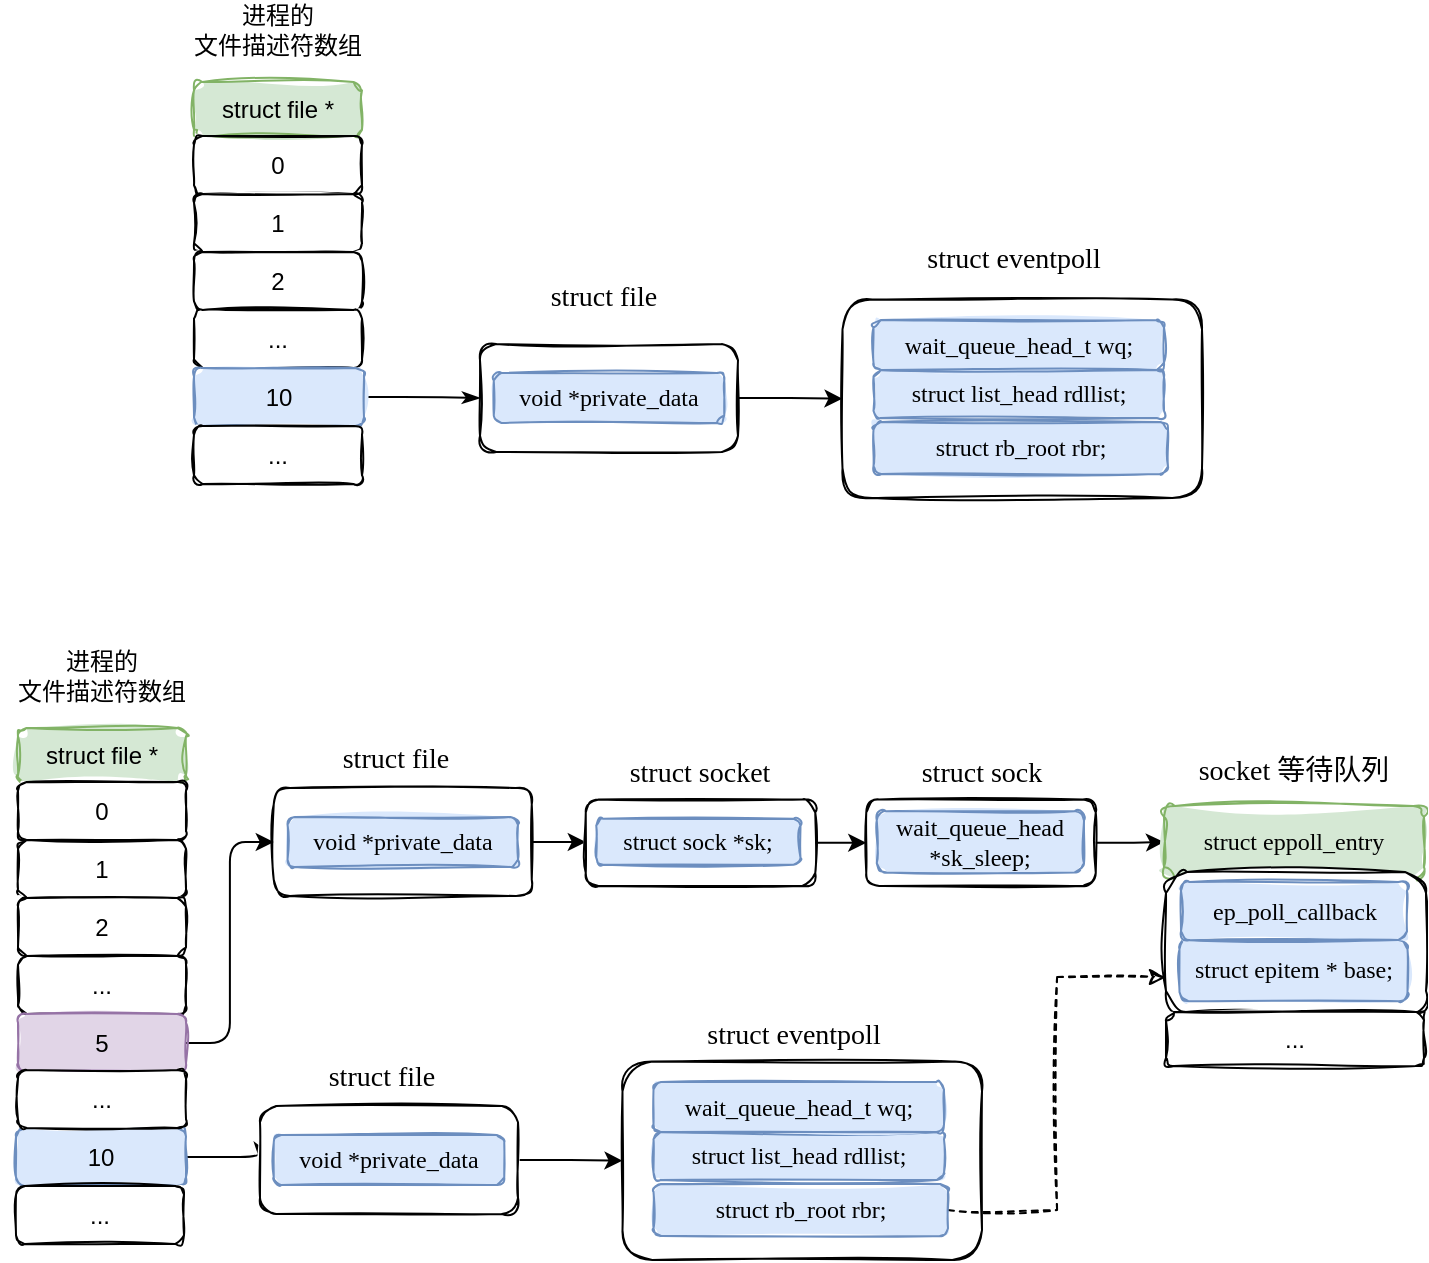<mxfile version="24.0.3" type="github">
  <diagram name="第 1 页" id="JRANshN7aokAH__0-TRH">
    <mxGraphModel dx="802" dy="464" grid="0" gridSize="10" guides="1" tooltips="1" connect="1" arrows="1" fold="1" page="1" pageScale="1" pageWidth="827" pageHeight="1169" math="0" shadow="0">
      <root>
        <mxCell id="0" />
        <mxCell id="1" parent="0" />
        <mxCell id="wQs4QJUI-x7t0GBL8plU-1" value="struct file *" style="rounded=1;whiteSpace=wrap;html=1;strokeWidth=1;fillWeight=4;hachureGap=8;hachureAngle=45;fillColor=#d5e8d4;strokeColor=#82b366;shadow=0;textShadow=0;sketch=1;curveFitting=1;jiggle=2;glass=0;fillStyle=solid;" vertex="1" parent="1">
          <mxGeometry x="137" y="46" width="84" height="28" as="geometry" />
        </mxCell>
        <mxCell id="wQs4QJUI-x7t0GBL8plU-2" value="0" style="rounded=1;whiteSpace=wrap;html=1;strokeWidth=1;fillWeight=4;hachureGap=8;hachureAngle=45;sketch=1;" vertex="1" parent="1">
          <mxGeometry x="137" y="73" width="84" height="29" as="geometry" />
        </mxCell>
        <mxCell id="wQs4QJUI-x7t0GBL8plU-3" value="1" style="rounded=1;whiteSpace=wrap;html=1;strokeWidth=1;fillWeight=4;hachureGap=8;hachureAngle=45;sketch=1;" vertex="1" parent="1">
          <mxGeometry x="137" y="102" width="84" height="29" as="geometry" />
        </mxCell>
        <mxCell id="wQs4QJUI-x7t0GBL8plU-4" value="2" style="rounded=1;whiteSpace=wrap;html=1;strokeWidth=1;fillWeight=4;hachureGap=8;hachureAngle=45;sketch=1;" vertex="1" parent="1">
          <mxGeometry x="137" y="131" width="84" height="29" as="geometry" />
        </mxCell>
        <mxCell id="wQs4QJUI-x7t0GBL8plU-5" value="..." style="rounded=1;whiteSpace=wrap;html=1;strokeWidth=1;fillWeight=4;hachureGap=8;hachureAngle=45;sketch=1;" vertex="1" parent="1">
          <mxGeometry x="137" y="160" width="84" height="29" as="geometry" />
        </mxCell>
        <mxCell id="wQs4QJUI-x7t0GBL8plU-15" style="edgeStyle=orthogonalEdgeStyle;rounded=1;orthogonalLoop=1;jettySize=auto;html=1;exitX=1;exitY=0.5;exitDx=0;exitDy=0;entryX=0;entryY=0.5;entryDx=0;entryDy=0;endArrow=classicThin;endFill=1;curved=0;" edge="1" parent="1" source="wQs4QJUI-x7t0GBL8plU-6" target="wQs4QJUI-x7t0GBL8plU-9">
          <mxGeometry relative="1" as="geometry" />
        </mxCell>
        <mxCell id="wQs4QJUI-x7t0GBL8plU-6" value="10" style="rounded=1;whiteSpace=wrap;html=1;strokeWidth=1;fillWeight=4;hachureGap=8;hachureAngle=45;sketch=1;fillColor=#dae8fc;strokeColor=#6c8ebf;fillStyle=solid;" vertex="1" parent="1">
          <mxGeometry x="137" y="189" width="85" height="29" as="geometry" />
        </mxCell>
        <mxCell id="wQs4QJUI-x7t0GBL8plU-7" value="..." style="rounded=1;whiteSpace=wrap;html=1;strokeWidth=1;fillWeight=4;hachureGap=8;hachureAngle=45;sketch=1;" vertex="1" parent="1">
          <mxGeometry x="137" y="218" width="84" height="29" as="geometry" />
        </mxCell>
        <mxCell id="wQs4QJUI-x7t0GBL8plU-8" value="进程的&lt;div&gt;文件描述符数组&lt;/div&gt;" style="text;html=1;align=center;verticalAlign=middle;whiteSpace=wrap;rounded=0;" vertex="1" parent="1">
          <mxGeometry x="128" y="5" width="102" height="29" as="geometry" />
        </mxCell>
        <mxCell id="wQs4QJUI-x7t0GBL8plU-23" style="edgeStyle=orthogonalEdgeStyle;rounded=0;orthogonalLoop=1;jettySize=auto;html=1;entryX=0;entryY=0.5;entryDx=0;entryDy=0;" edge="1" parent="1" source="wQs4QJUI-x7t0GBL8plU-9" target="wQs4QJUI-x7t0GBL8plU-17">
          <mxGeometry relative="1" as="geometry" />
        </mxCell>
        <mxCell id="wQs4QJUI-x7t0GBL8plU-9" value="" style="rounded=1;whiteSpace=wrap;html=1;strokeWidth=1;fillWeight=4;hachureGap=8;hachureAngle=45;sketch=1;fillStyle=solid;" vertex="1" parent="1">
          <mxGeometry x="280" y="177" width="129" height="54" as="geometry" />
        </mxCell>
        <mxCell id="wQs4QJUI-x7t0GBL8plU-10" value="&lt;font style=&quot;font-size: 14px;&quot; face=&quot;Comic Sans MS&quot;&gt;struct file&lt;/font&gt;" style="text;html=1;align=center;verticalAlign=middle;whiteSpace=wrap;rounded=0;" vertex="1" parent="1">
          <mxGeometry x="291.25" y="139" width="102" height="29" as="geometry" />
        </mxCell>
        <mxCell id="wQs4QJUI-x7t0GBL8plU-12" value="&lt;font face=&quot;Comic Sans MS&quot;&gt;void *private_data&lt;/font&gt;" style="rounded=1;whiteSpace=wrap;html=1;strokeWidth=1;fillWeight=4;hachureGap=8;hachureAngle=45;sketch=1;fillColor=#dae8fc;strokeColor=#6c8ebf;fillStyle=solid;" vertex="1" parent="1">
          <mxGeometry x="286.88" y="191.5" width="115.25" height="25" as="geometry" />
        </mxCell>
        <mxCell id="wQs4QJUI-x7t0GBL8plU-17" value="" style="rounded=1;whiteSpace=wrap;html=1;strokeWidth=1;fillWeight=4;hachureGap=8;hachureAngle=45;sketch=1;fillStyle=solid;" vertex="1" parent="1">
          <mxGeometry x="461.25" y="154.75" width="179.75" height="99.25" as="geometry" />
        </mxCell>
        <mxCell id="wQs4QJUI-x7t0GBL8plU-18" value="&lt;font style=&quot;font-size: 14px;&quot; face=&quot;Comic Sans MS&quot;&gt;struct eventpoll&lt;/font&gt;" style="text;html=1;align=center;verticalAlign=middle;whiteSpace=wrap;rounded=0;" vertex="1" parent="1">
          <mxGeometry x="464" y="122" width="165.75" height="26" as="geometry" />
        </mxCell>
        <mxCell id="wQs4QJUI-x7t0GBL8plU-19" value="&lt;font face=&quot;Comic Sans MS&quot;&gt;struct rb_root rbr;&lt;/font&gt;" style="rounded=1;whiteSpace=wrap;html=1;strokeWidth=1;fillWeight=4;hachureGap=8;hachureAngle=45;sketch=1;fillColor=#dae8fc;strokeColor=#6c8ebf;fillStyle=solid;" vertex="1" parent="1">
          <mxGeometry x="476.75" y="216" width="147.25" height="26" as="geometry" />
        </mxCell>
        <mxCell id="wQs4QJUI-x7t0GBL8plU-20" value="&lt;font face=&quot;Comic Sans MS&quot;&gt;struct list_head rdllist;&lt;/font&gt;" style="rounded=1;whiteSpace=wrap;html=1;strokeWidth=1;fillWeight=4;hachureGap=8;hachureAngle=45;sketch=1;fillColor=#dae8fc;strokeColor=#6c8ebf;fillStyle=solid;" vertex="1" parent="1">
          <mxGeometry x="476.75" y="190" width="145.25" height="24" as="geometry" />
        </mxCell>
        <mxCell id="wQs4QJUI-x7t0GBL8plU-21" value="&lt;font face=&quot;Comic Sans MS&quot;&gt;wait_queue_head_t wq;&lt;/font&gt;" style="rounded=1;whiteSpace=wrap;html=1;strokeWidth=1;fillWeight=4;hachureGap=8;hachureAngle=45;sketch=1;fillColor=#dae8fc;strokeColor=#6c8ebf;fillStyle=solid;" vertex="1" parent="1">
          <mxGeometry x="476.75" y="165" width="145.25" height="25" as="geometry" />
        </mxCell>
        <mxCell id="wQs4QJUI-x7t0GBL8plU-25" value="struct file *" style="rounded=1;whiteSpace=wrap;html=1;strokeWidth=1;fillWeight=4;hachureGap=8;hachureAngle=45;fillColor=#d5e8d4;strokeColor=#82b366;shadow=0;textShadow=0;sketch=1;curveFitting=1;jiggle=2;glass=0;fillStyle=solid;" vertex="1" parent="1">
          <mxGeometry x="49" y="369" width="84" height="28" as="geometry" />
        </mxCell>
        <mxCell id="wQs4QJUI-x7t0GBL8plU-26" value="0" style="rounded=1;whiteSpace=wrap;html=1;strokeWidth=1;fillWeight=4;hachureGap=8;hachureAngle=45;sketch=1;" vertex="1" parent="1">
          <mxGeometry x="49" y="396" width="84" height="29" as="geometry" />
        </mxCell>
        <mxCell id="wQs4QJUI-x7t0GBL8plU-27" value="1" style="rounded=1;whiteSpace=wrap;html=1;strokeWidth=1;fillWeight=4;hachureGap=8;hachureAngle=45;sketch=1;" vertex="1" parent="1">
          <mxGeometry x="49" y="425" width="84" height="29" as="geometry" />
        </mxCell>
        <mxCell id="wQs4QJUI-x7t0GBL8plU-28" value="2" style="rounded=1;whiteSpace=wrap;html=1;strokeWidth=1;fillWeight=4;hachureGap=8;hachureAngle=45;sketch=1;" vertex="1" parent="1">
          <mxGeometry x="49" y="454" width="84" height="29" as="geometry" />
        </mxCell>
        <mxCell id="wQs4QJUI-x7t0GBL8plU-29" value="..." style="rounded=1;whiteSpace=wrap;html=1;strokeWidth=1;fillWeight=4;hachureGap=8;hachureAngle=45;sketch=1;" vertex="1" parent="1">
          <mxGeometry x="49" y="483" width="84" height="29" as="geometry" />
        </mxCell>
        <mxCell id="wQs4QJUI-x7t0GBL8plU-30" style="edgeStyle=orthogonalEdgeStyle;rounded=1;orthogonalLoop=1;jettySize=auto;html=1;exitX=1;exitY=0.5;exitDx=0;exitDy=0;entryX=0;entryY=0.5;entryDx=0;entryDy=0;endArrow=classicThin;endFill=1;curved=0;" edge="1" parent="1" source="wQs4QJUI-x7t0GBL8plU-31" target="wQs4QJUI-x7t0GBL8plU-35">
          <mxGeometry relative="1" as="geometry" />
        </mxCell>
        <mxCell id="wQs4QJUI-x7t0GBL8plU-31" value="10" style="rounded=1;whiteSpace=wrap;html=1;strokeWidth=1;fillWeight=4;hachureGap=8;hachureAngle=45;sketch=1;fillColor=#dae8fc;strokeColor=#6c8ebf;fillStyle=solid;" vertex="1" parent="1">
          <mxGeometry x="48" y="569" width="85" height="29" as="geometry" />
        </mxCell>
        <mxCell id="wQs4QJUI-x7t0GBL8plU-32" value="..." style="rounded=1;whiteSpace=wrap;html=1;strokeWidth=1;fillWeight=4;hachureGap=8;hachureAngle=45;sketch=1;" vertex="1" parent="1">
          <mxGeometry x="48" y="598" width="84" height="29" as="geometry" />
        </mxCell>
        <mxCell id="wQs4QJUI-x7t0GBL8plU-33" value="进程的&lt;div&gt;文件描述符数组&lt;/div&gt;" style="text;html=1;align=center;verticalAlign=middle;whiteSpace=wrap;rounded=0;" vertex="1" parent="1">
          <mxGeometry x="40" y="328" width="102" height="29" as="geometry" />
        </mxCell>
        <mxCell id="wQs4QJUI-x7t0GBL8plU-34" style="edgeStyle=orthogonalEdgeStyle;rounded=0;orthogonalLoop=1;jettySize=auto;html=1;entryX=0;entryY=0.5;entryDx=0;entryDy=0;" edge="1" parent="1" source="wQs4QJUI-x7t0GBL8plU-35" target="wQs4QJUI-x7t0GBL8plU-38">
          <mxGeometry relative="1" as="geometry" />
        </mxCell>
        <mxCell id="wQs4QJUI-x7t0GBL8plU-35" value="" style="rounded=1;whiteSpace=wrap;html=1;strokeWidth=1;fillWeight=4;hachureGap=8;hachureAngle=45;sketch=1;fillStyle=solid;" vertex="1" parent="1">
          <mxGeometry x="170" y="558" width="129" height="54" as="geometry" />
        </mxCell>
        <mxCell id="wQs4QJUI-x7t0GBL8plU-36" value="&lt;font style=&quot;font-size: 14px;&quot; face=&quot;Comic Sans MS&quot;&gt;struct file&lt;/font&gt;" style="text;html=1;align=center;verticalAlign=middle;whiteSpace=wrap;rounded=0;" vertex="1" parent="1">
          <mxGeometry x="180" y="529" width="102" height="29" as="geometry" />
        </mxCell>
        <mxCell id="wQs4QJUI-x7t0GBL8plU-37" value="&lt;font face=&quot;Comic Sans MS&quot;&gt;void *private_data&lt;/font&gt;" style="rounded=1;whiteSpace=wrap;html=1;strokeWidth=1;fillWeight=4;hachureGap=8;hachureAngle=45;sketch=1;fillColor=#dae8fc;strokeColor=#6c8ebf;fillStyle=solid;" vertex="1" parent="1">
          <mxGeometry x="176.88" y="572.5" width="115.25" height="25" as="geometry" />
        </mxCell>
        <mxCell id="wQs4QJUI-x7t0GBL8plU-38" value="" style="rounded=1;whiteSpace=wrap;html=1;strokeWidth=1;fillWeight=4;hachureGap=8;hachureAngle=45;sketch=1;fillStyle=solid;" vertex="1" parent="1">
          <mxGeometry x="351.25" y="535.75" width="179.75" height="99.25" as="geometry" />
        </mxCell>
        <mxCell id="wQs4QJUI-x7t0GBL8plU-39" value="&lt;font style=&quot;font-size: 14px;&quot; face=&quot;Comic Sans MS&quot;&gt;struct eventpoll&lt;/font&gt;" style="text;html=1;align=center;verticalAlign=middle;whiteSpace=wrap;rounded=0;" vertex="1" parent="1">
          <mxGeometry x="354" y="509.75" width="165.75" height="26" as="geometry" />
        </mxCell>
        <mxCell id="wQs4QJUI-x7t0GBL8plU-87" style="edgeStyle=orthogonalEdgeStyle;rounded=0;orthogonalLoop=1;jettySize=auto;html=1;exitX=1;exitY=0.5;exitDx=0;exitDy=0;entryX=0;entryY=0.75;entryDx=0;entryDy=0;dashed=1;sketch=1;curveFitting=1;jiggle=2;" edge="1" parent="1" source="wQs4QJUI-x7t0GBL8plU-40" target="wQs4QJUI-x7t0GBL8plU-72">
          <mxGeometry relative="1" as="geometry" />
        </mxCell>
        <mxCell id="wQs4QJUI-x7t0GBL8plU-40" value="&lt;font face=&quot;Comic Sans MS&quot;&gt;struct rb_root rbr;&lt;/font&gt;" style="rounded=1;whiteSpace=wrap;html=1;strokeWidth=1;fillWeight=4;hachureGap=8;hachureAngle=45;sketch=1;fillColor=#dae8fc;strokeColor=#6c8ebf;fillStyle=solid;" vertex="1" parent="1">
          <mxGeometry x="366.75" y="597" width="147.25" height="26" as="geometry" />
        </mxCell>
        <mxCell id="wQs4QJUI-x7t0GBL8plU-41" value="&lt;font face=&quot;Comic Sans MS&quot;&gt;struct list_head rdllist;&lt;/font&gt;" style="rounded=1;whiteSpace=wrap;html=1;strokeWidth=1;fillWeight=4;hachureGap=8;hachureAngle=45;sketch=1;fillColor=#dae8fc;strokeColor=#6c8ebf;fillStyle=solid;" vertex="1" parent="1">
          <mxGeometry x="366.75" y="571" width="145.25" height="24" as="geometry" />
        </mxCell>
        <mxCell id="wQs4QJUI-x7t0GBL8plU-42" value="&lt;font face=&quot;Comic Sans MS&quot;&gt;wait_queue_head_t wq;&lt;/font&gt;" style="rounded=1;whiteSpace=wrap;html=1;strokeWidth=1;fillWeight=4;hachureGap=8;hachureAngle=45;sketch=1;fillColor=#dae8fc;strokeColor=#6c8ebf;fillStyle=solid;" vertex="1" parent="1">
          <mxGeometry x="366.75" y="546" width="145.25" height="25" as="geometry" />
        </mxCell>
        <mxCell id="wQs4QJUI-x7t0GBL8plU-43" style="edgeStyle=orthogonalEdgeStyle;rounded=1;orthogonalLoop=1;jettySize=auto;html=1;entryX=0;entryY=0.5;entryDx=0;entryDy=0;exitX=1;exitY=0.5;exitDx=0;exitDy=0;curved=0;" edge="1" parent="1" source="wQs4QJUI-x7t0GBL8plU-44" target="wQs4QJUI-x7t0GBL8plU-47">
          <mxGeometry relative="1" as="geometry">
            <mxPoint x="319.88" y="450.25" as="sourcePoint" />
          </mxGeometry>
        </mxCell>
        <mxCell id="wQs4QJUI-x7t0GBL8plU-44" value="" style="rounded=1;whiteSpace=wrap;html=1;strokeWidth=1;fillWeight=4;hachureGap=8;hachureAngle=45;sketch=1;fillStyle=solid;" vertex="1" parent="1">
          <mxGeometry x="176.88" y="399" width="129" height="54" as="geometry" />
        </mxCell>
        <mxCell id="wQs4QJUI-x7t0GBL8plU-45" value="&lt;font style=&quot;font-size: 14px;&quot; face=&quot;Comic Sans MS&quot;&gt;struct file&lt;/font&gt;" style="text;html=1;align=center;verticalAlign=middle;whiteSpace=wrap;rounded=0;" vertex="1" parent="1">
          <mxGeometry x="186.88" y="370" width="102" height="29" as="geometry" />
        </mxCell>
        <mxCell id="wQs4QJUI-x7t0GBL8plU-46" value="&lt;font face=&quot;Comic Sans MS&quot;&gt;void *private_data&lt;/font&gt;" style="rounded=1;whiteSpace=wrap;html=1;strokeWidth=1;fillWeight=4;hachureGap=8;hachureAngle=45;sketch=1;fillColor=#dae8fc;strokeColor=#6c8ebf;fillStyle=solid;" vertex="1" parent="1">
          <mxGeometry x="183.76" y="413.5" width="115.25" height="25" as="geometry" />
        </mxCell>
        <mxCell id="wQs4QJUI-x7t0GBL8plU-47" value="" style="rounded=1;whiteSpace=wrap;html=1;strokeWidth=1;fillWeight=4;hachureGap=8;hachureAngle=45;sketch=1;fillStyle=solid;" vertex="1" parent="1">
          <mxGeometry x="332.88" y="404.75" width="114.75" height="43.25" as="geometry" />
        </mxCell>
        <mxCell id="wQs4QJUI-x7t0GBL8plU-48" value="&lt;font style=&quot;font-size: 14px;&quot; face=&quot;Comic Sans MS&quot;&gt;struct socket&lt;/font&gt;" style="text;html=1;align=center;verticalAlign=middle;whiteSpace=wrap;rounded=0;" vertex="1" parent="1">
          <mxGeometry x="307.38" y="378.75" width="165.75" height="26" as="geometry" />
        </mxCell>
        <mxCell id="wQs4QJUI-x7t0GBL8plU-51" value="&lt;font face=&quot;Comic Sans MS&quot;&gt;struct sock *sk;&lt;/font&gt;" style="rounded=1;whiteSpace=wrap;html=1;strokeWidth=1;fillWeight=4;hachureGap=8;hachureAngle=45;sketch=1;fillColor=#dae8fc;strokeColor=#6c8ebf;fillStyle=solid;" vertex="1" parent="1">
          <mxGeometry x="338.13" y="414.38" width="102.12" height="23" as="geometry" />
        </mxCell>
        <mxCell id="wQs4QJUI-x7t0GBL8plU-55" style="edgeStyle=orthogonalEdgeStyle;rounded=1;orthogonalLoop=1;jettySize=auto;html=1;exitX=1;exitY=0.5;exitDx=0;exitDy=0;entryX=0;entryY=0.5;entryDx=0;entryDy=0;curved=0;" edge="1" parent="1" source="wQs4QJUI-x7t0GBL8plU-52" target="wQs4QJUI-x7t0GBL8plU-44">
          <mxGeometry relative="1" as="geometry" />
        </mxCell>
        <mxCell id="wQs4QJUI-x7t0GBL8plU-52" value="5" style="rounded=1;whiteSpace=wrap;html=1;strokeWidth=1;fillWeight=4;hachureGap=8;hachureAngle=45;sketch=1;fillColor=#e1d5e7;strokeColor=#9673a6;fillStyle=solid;" vertex="1" parent="1">
          <mxGeometry x="49" y="512" width="84" height="29" as="geometry" />
        </mxCell>
        <mxCell id="wQs4QJUI-x7t0GBL8plU-54" value="..." style="rounded=1;whiteSpace=wrap;html=1;strokeWidth=1;fillWeight=4;hachureGap=8;hachureAngle=45;sketch=1;" vertex="1" parent="1">
          <mxGeometry x="49" y="540" width="84" height="29" as="geometry" />
        </mxCell>
        <mxCell id="wQs4QJUI-x7t0GBL8plU-58" style="edgeStyle=orthogonalEdgeStyle;rounded=1;orthogonalLoop=1;jettySize=auto;html=1;entryX=0;entryY=0.5;entryDx=0;entryDy=0;exitX=1;exitY=0.5;exitDx=0;exitDy=0;curved=0;" edge="1" parent="1" target="wQs4QJUI-x7t0GBL8plU-59" source="wQs4QJUI-x7t0GBL8plU-47">
          <mxGeometry relative="1" as="geometry">
            <mxPoint x="461" y="426" as="sourcePoint" />
          </mxGeometry>
        </mxCell>
        <mxCell id="wQs4QJUI-x7t0GBL8plU-86" style="edgeStyle=orthogonalEdgeStyle;rounded=1;orthogonalLoop=1;jettySize=auto;html=1;exitX=1;exitY=0.5;exitDx=0;exitDy=0;curved=0;" edge="1" parent="1" source="wQs4QJUI-x7t0GBL8plU-59" target="wQs4QJUI-x7t0GBL8plU-62">
          <mxGeometry relative="1" as="geometry" />
        </mxCell>
        <mxCell id="wQs4QJUI-x7t0GBL8plU-59" value="" style="rounded=1;whiteSpace=wrap;html=1;strokeWidth=1;fillWeight=4;hachureGap=8;hachureAngle=45;sketch=1;fillStyle=solid;" vertex="1" parent="1">
          <mxGeometry x="473.13" y="404.75" width="114.75" height="43.25" as="geometry" />
        </mxCell>
        <mxCell id="wQs4QJUI-x7t0GBL8plU-60" value="&lt;font style=&quot;font-size: 14px;&quot; face=&quot;Comic Sans MS&quot;&gt;struct sock&lt;/font&gt;" style="text;html=1;align=center;verticalAlign=middle;whiteSpace=wrap;rounded=0;" vertex="1" parent="1">
          <mxGeometry x="447.63" y="378.75" width="165.75" height="26" as="geometry" />
        </mxCell>
        <mxCell id="wQs4QJUI-x7t0GBL8plU-61" value="&lt;font face=&quot;Comic Sans MS&quot;&gt;wait_queue_head *sk_sleep;&lt;/font&gt;" style="rounded=1;whiteSpace=wrap;html=1;strokeWidth=1;fillWeight=4;hachureGap=8;hachureAngle=45;sketch=1;fillColor=#dae8fc;strokeColor=#6c8ebf;fillStyle=solid;" vertex="1" parent="1">
          <mxGeometry x="478.38" y="410.57" width="103.62" height="30.62" as="geometry" />
        </mxCell>
        <mxCell id="wQs4QJUI-x7t0GBL8plU-62" value="&lt;font face=&quot;Comic Sans MS&quot;&gt;struct eppoll_entry&lt;/font&gt;" style="rounded=1;whiteSpace=wrap;html=1;strokeWidth=1;fillWeight=4;hachureGap=8;hachureAngle=45;fillColor=#d5e8d4;strokeColor=#82b366;shadow=0;textShadow=0;sketch=1;curveFitting=1;jiggle=2;glass=0;fillStyle=solid;" vertex="1" parent="1">
          <mxGeometry x="622" y="408" width="130" height="36" as="geometry" />
        </mxCell>
        <mxCell id="wQs4QJUI-x7t0GBL8plU-71" value="&lt;font style=&quot;font-size: 14px;&quot; face=&quot;Comic Sans MS&quot;&gt;socket 等待队列&lt;/font&gt;" style="text;html=1;align=center;verticalAlign=middle;whiteSpace=wrap;rounded=0;" vertex="1" parent="1">
          <mxGeometry x="629.75" y="377.75" width="114" height="27" as="geometry" />
        </mxCell>
        <mxCell id="wQs4QJUI-x7t0GBL8plU-72" value="" style="rounded=1;whiteSpace=wrap;html=1;strokeWidth=1;fillWeight=4;hachureGap=8;hachureAngle=45;shadow=0;textShadow=0;sketch=1;curveFitting=1;jiggle=2;glass=0;fillStyle=solid;" vertex="1" parent="1">
          <mxGeometry x="623" y="441" width="130" height="70" as="geometry" />
        </mxCell>
        <mxCell id="wQs4QJUI-x7t0GBL8plU-73" value="&lt;font face=&quot;Comic Sans MS&quot;&gt;struct epitem * base;&lt;/font&gt;" style="rounded=1;whiteSpace=wrap;html=1;strokeWidth=1;fillWeight=4;hachureGap=8;hachureAngle=45;sketch=1;fillColor=#dae8fc;strokeColor=#6c8ebf;fillStyle=solid;" vertex="1" parent="1">
          <mxGeometry x="629.75" y="475" width="114" height="30.62" as="geometry" />
        </mxCell>
        <mxCell id="wQs4QJUI-x7t0GBL8plU-74" value="&lt;span style=&quot;font-family: &amp;quot;Comic Sans MS&amp;quot;; text-wrap: nowrap;&quot;&gt;ep_poll_callback&lt;/span&gt;" style="rounded=1;whiteSpace=wrap;html=1;strokeWidth=1;fillWeight=4;hachureGap=8;hachureAngle=45;sketch=1;fillColor=#dae8fc;strokeColor=#6c8ebf;fillStyle=solid;" vertex="1" parent="1">
          <mxGeometry x="630.5" y="446" width="113" height="29" as="geometry" />
        </mxCell>
        <mxCell id="wQs4QJUI-x7t0GBL8plU-76" value="..." style="rounded=1;whiteSpace=wrap;html=1;strokeWidth=1;fillWeight=4;hachureGap=8;hachureAngle=45;shadow=0;textShadow=0;sketch=1;curveFitting=1;jiggle=2;glass=0;fillStyle=solid;" vertex="1" parent="1">
          <mxGeometry x="623" y="511" width="129" height="27" as="geometry" />
        </mxCell>
      </root>
    </mxGraphModel>
  </diagram>
</mxfile>
